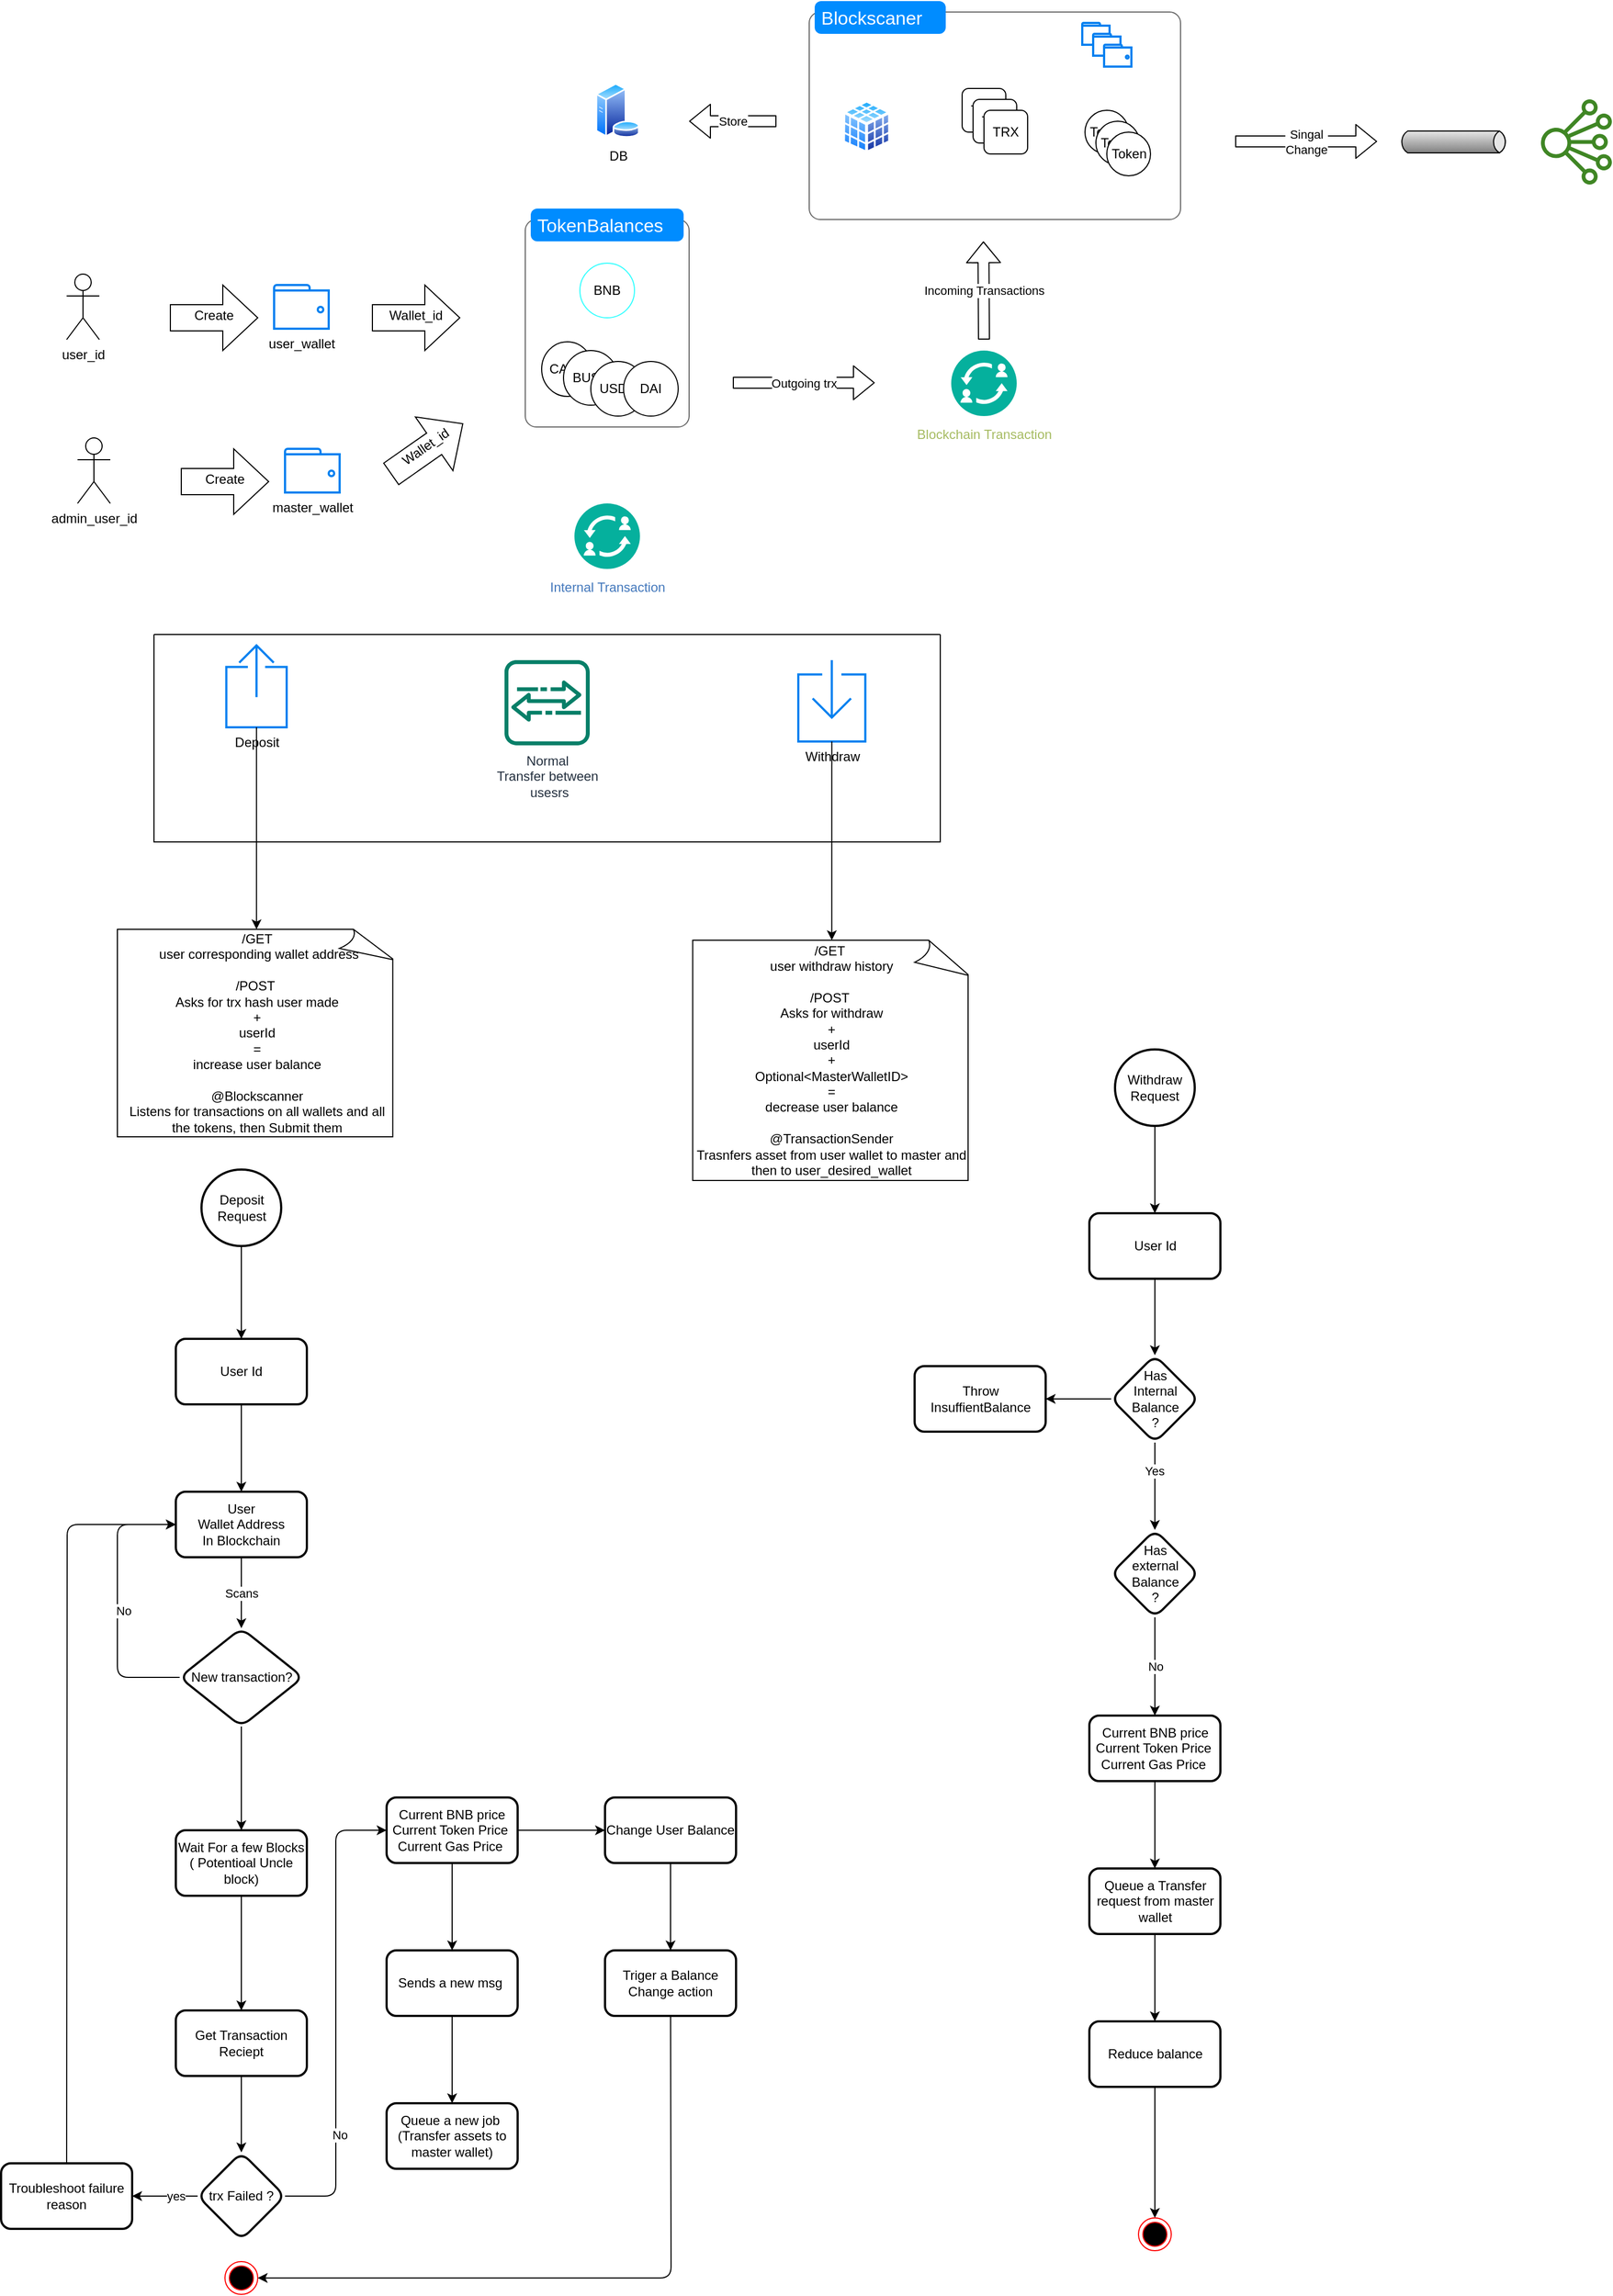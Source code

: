 <mxfile>
    <diagram id="o6TWDpoK3bL6y5wXZXeO" name="Page-1">
        <mxGraphModel dx="797" dy="530" grid="1" gridSize="10" guides="1" tooltips="1" connect="1" arrows="1" fold="1" page="1" pageScale="1" pageWidth="850" pageHeight="1100" math="0" shadow="0">
            <root>
                <mxCell id="0"/>
                <mxCell id="1" parent="0"/>
                <mxCell id="2" value="user_id&lt;br&gt;" style="shape=umlActor;verticalLabelPosition=bottom;verticalAlign=top;html=1;outlineConnect=0;" parent="1" vertex="1">
                    <mxGeometry x="110" y="250" width="30" height="60" as="geometry"/>
                </mxCell>
                <mxCell id="3" value="&lt;br&gt;Wallet_id&lt;br&gt;" style="shape=singleArrow;whiteSpace=wrap;html=1;arrowWidth=0.4;arrowSize=0.4;verticalAlign=top;" parent="1" vertex="1">
                    <mxGeometry x="390" y="260" width="80" height="60" as="geometry"/>
                </mxCell>
                <mxCell id="5" value="user_wallet" style="html=1;verticalLabelPosition=bottom;align=center;labelBackgroundColor=#ffffff;verticalAlign=top;strokeWidth=2;strokeColor=#0080F0;shadow=0;dashed=0;shape=mxgraph.ios7.icons.wallet;" parent="1" vertex="1">
                    <mxGeometry x="300" y="260" width="50" height="40" as="geometry"/>
                </mxCell>
                <mxCell id="6" value="DB" style="aspect=fixed;perimeter=ellipsePerimeter;html=1;align=center;shadow=0;dashed=0;spacingTop=3;image;image=img/lib/active_directory/database_server.svg;" parent="1" vertex="1">
                    <mxGeometry x="594" y="75" width="41" height="50" as="geometry"/>
                </mxCell>
                <mxCell id="7" value="" style="shape=mxgraph.mockup.containers.marginRect;rectMarginTop=10;strokeColor=#666666;strokeWidth=1;dashed=0;rounded=1;arcSize=5;recursiveResize=0;" parent="1" vertex="1">
                    <mxGeometry x="530" y="190" width="150" height="200" as="geometry"/>
                </mxCell>
                <mxCell id="17" value="CAKE" style="ellipse;whiteSpace=wrap;html=1;aspect=fixed;" parent="7" vertex="1">
                    <mxGeometry x="15" y="122" width="47" height="50" as="geometry"/>
                </mxCell>
                <mxCell id="8" value="TokenBalances" style="shape=rect;strokeColor=none;fillColor=#008cff;strokeWidth=1;dashed=0;rounded=1;arcSize=20;fontColor=#ffffff;fontSize=17;spacing=2;spacingTop=-2;align=left;autosize=1;spacingLeft=4;resizeWidth=0;resizeHeight=0;perimeter=none;" parent="7" vertex="1">
                    <mxGeometry x="5" width="140" height="30" as="geometry"/>
                </mxCell>
                <mxCell id="13" value="BNB" style="ellipse;whiteSpace=wrap;html=1;aspect=fixed;strokeColor=#33FFFF;" parent="7" vertex="1">
                    <mxGeometry x="50" y="50" width="50" height="50" as="geometry"/>
                </mxCell>
                <mxCell id="12" value="BUSD" style="ellipse;whiteSpace=wrap;html=1;aspect=fixed;" parent="7" vertex="1">
                    <mxGeometry x="35" y="130" width="50" height="50" as="geometry"/>
                </mxCell>
                <mxCell id="11" value="USDC" style="ellipse;whiteSpace=wrap;html=1;aspect=fixed;" parent="7" vertex="1">
                    <mxGeometry x="60" y="140" width="50" height="50" as="geometry"/>
                </mxCell>
                <mxCell id="16" value="DAI" style="ellipse;whiteSpace=wrap;html=1;aspect=fixed;strokeColor=#050505;" parent="7" vertex="1">
                    <mxGeometry x="90" y="140" width="50" height="50" as="geometry"/>
                </mxCell>
                <mxCell id="9" value="&lt;br&gt;Create" style="shape=singleArrow;whiteSpace=wrap;html=1;arrowWidth=0.4;arrowSize=0.4;verticalAlign=top;" parent="1" vertex="1">
                    <mxGeometry x="205" y="260" width="80" height="60" as="geometry"/>
                </mxCell>
                <mxCell id="14" value="Internal Transaction" style="aspect=fixed;perimeter=ellipsePerimeter;html=1;align=center;shadow=0;dashed=0;fontColor=#4277BB;labelBackgroundColor=#ffffff;fontSize=12;spacingTop=3;image;image=img/lib/ibm/blockchain/transaction_manager.svg;" parent="1" vertex="1">
                    <mxGeometry x="575" y="460" width="60" height="60" as="geometry"/>
                </mxCell>
                <mxCell id="15" value="Blockchain Transaction" style="aspect=fixed;perimeter=ellipsePerimeter;html=1;align=center;shadow=0;dashed=0;fontColor=#A6BB61;labelBackgroundColor=#ffffff;fontSize=12;spacingTop=3;image;image=img/lib/ibm/blockchain/transaction_manager.svg;" parent="1" vertex="1">
                    <mxGeometry x="920" y="320" width="60" height="60" as="geometry"/>
                </mxCell>
                <mxCell id="18" value="" style="shape=mxgraph.mockup.containers.marginRect;rectMarginTop=10;strokeColor=#666666;strokeWidth=1;dashed=0;rounded=1;arcSize=5;recursiveResize=0;" parent="1" vertex="1">
                    <mxGeometry x="790" width="340" height="200" as="geometry"/>
                </mxCell>
                <mxCell id="19" value="Blockscaner" style="shape=rect;strokeColor=none;fillColor=#008cff;strokeWidth=1;dashed=0;rounded=1;arcSize=20;fontColor=#ffffff;fontSize=17;spacing=2;spacingTop=-2;align=left;autosize=1;spacingLeft=4;resizeWidth=0;resizeHeight=0;perimeter=none;" parent="18" vertex="1">
                    <mxGeometry x="5" width="120" height="30" as="geometry"/>
                </mxCell>
                <mxCell id="21" value="" style="aspect=fixed;perimeter=ellipsePerimeter;html=1;align=center;shadow=0;dashed=0;spacingTop=3;image;image=img/lib/active_directory/database_cube.svg;strokeColor=#050505;" parent="18" vertex="1">
                    <mxGeometry x="30" y="90" width="45" height="50" as="geometry"/>
                </mxCell>
                <mxCell id="22" value="TRX" style="rounded=1;whiteSpace=wrap;html=1;" vertex="1" parent="18">
                    <mxGeometry x="140" y="80" width="40" height="40" as="geometry"/>
                </mxCell>
                <mxCell id="23" value="TRX" style="rounded=1;whiteSpace=wrap;html=1;" vertex="1" parent="18">
                    <mxGeometry x="150" y="90" width="40" height="40" as="geometry"/>
                </mxCell>
                <mxCell id="24" value="TRX" style="rounded=1;whiteSpace=wrap;html=1;" vertex="1" parent="18">
                    <mxGeometry x="160" y="100" width="40" height="40" as="geometry"/>
                </mxCell>
                <mxCell id="29" value="" style="html=1;verticalLabelPosition=bottom;align=center;labelBackgroundColor=#ffffff;verticalAlign=top;strokeWidth=2;strokeColor=#0080F0;shadow=0;dashed=0;shape=mxgraph.ios7.icons.wallet;" vertex="1" parent="18">
                    <mxGeometry x="250" y="20" width="25" height="20" as="geometry"/>
                </mxCell>
                <mxCell id="30" value="" style="html=1;verticalLabelPosition=bottom;align=center;labelBackgroundColor=#ffffff;verticalAlign=top;strokeWidth=2;strokeColor=#0080F0;shadow=0;dashed=0;shape=mxgraph.ios7.icons.wallet;" vertex="1" parent="18">
                    <mxGeometry x="260" y="30" width="25" height="20" as="geometry"/>
                </mxCell>
                <mxCell id="31" value="" style="html=1;verticalLabelPosition=bottom;align=center;labelBackgroundColor=#ffffff;verticalAlign=top;strokeWidth=2;strokeColor=#0080F0;shadow=0;dashed=0;shape=mxgraph.ios7.icons.wallet;" vertex="1" parent="18">
                    <mxGeometry x="270" y="40" width="25" height="20" as="geometry"/>
                </mxCell>
                <mxCell id="32" value="Token" style="ellipse;whiteSpace=wrap;html=1;aspect=fixed;" vertex="1" parent="18">
                    <mxGeometry x="252.5" y="100" width="40" height="40" as="geometry"/>
                </mxCell>
                <mxCell id="33" value="Token" style="ellipse;whiteSpace=wrap;html=1;aspect=fixed;" vertex="1" parent="18">
                    <mxGeometry x="262.5" y="110" width="40" height="40" as="geometry"/>
                </mxCell>
                <mxCell id="34" value="Token" style="ellipse;whiteSpace=wrap;html=1;aspect=fixed;" vertex="1" parent="18">
                    <mxGeometry x="272.5" y="120" width="40" height="40" as="geometry"/>
                </mxCell>
                <mxCell id="35" value="Incoming Transactions&lt;br&gt;" style="shape=flexArrow;endArrow=classic;html=1;" edge="1" parent="1">
                    <mxGeometry width="50" height="50" relative="1" as="geometry">
                        <mxPoint x="950" y="310" as="sourcePoint"/>
                        <mxPoint x="949.5" y="220" as="targetPoint"/>
                    </mxGeometry>
                </mxCell>
                <mxCell id="37" value="Store" style="shape=flexArrow;endArrow=classic;html=1;" edge="1" parent="1">
                    <mxGeometry width="50" height="50" relative="1" as="geometry">
                        <mxPoint x="760" y="110" as="sourcePoint"/>
                        <mxPoint x="680" y="110" as="targetPoint"/>
                    </mxGeometry>
                </mxCell>
                <mxCell id="38" value="Outgoing trx&lt;br&gt;" style="shape=flexArrow;endArrow=classic;html=1;" edge="1" parent="1">
                    <mxGeometry width="50" height="50" relative="1" as="geometry">
                        <mxPoint x="720" y="349.5" as="sourcePoint"/>
                        <mxPoint x="850" y="349.5" as="targetPoint"/>
                    </mxGeometry>
                </mxCell>
                <mxCell id="39" value="" style="sketch=0;outlineConnect=0;fontColor=#232F3E;gradientColor=none;fillColor=#3F8624;strokeColor=none;dashed=0;verticalLabelPosition=bottom;verticalAlign=top;align=center;html=1;fontSize=12;fontStyle=0;aspect=fixed;pointerEvents=1;shape=mxgraph.aws4.iot_analytics_channel;rotation=-180;" vertex="1" parent="1">
                    <mxGeometry x="1460" y="90" width="65" height="78" as="geometry"/>
                </mxCell>
                <mxCell id="40" value="Singal &lt;br&gt;Change" style="shape=flexArrow;endArrow=classic;html=1;" edge="1" parent="1">
                    <mxGeometry width="50" height="50" relative="1" as="geometry">
                        <mxPoint x="1180" y="128.5" as="sourcePoint"/>
                        <mxPoint x="1310" y="128.5" as="targetPoint"/>
                    </mxGeometry>
                </mxCell>
                <mxCell id="41" value="" style="strokeWidth=1;outlineConnect=0;dashed=0;align=center;html=1;fontSize=8;shape=mxgraph.eip.messageChannel;verticalLabelPosition=bottom;labelBackgroundColor=#ffffff;verticalAlign=top;" vertex="1" parent="1">
                    <mxGeometry x="1330" y="119" width="100" height="20" as="geometry"/>
                </mxCell>
                <mxCell id="50" value="admin_user_id" style="shape=umlActor;verticalLabelPosition=bottom;verticalAlign=top;html=1;outlineConnect=0;" vertex="1" parent="1">
                    <mxGeometry x="120" y="400" width="30" height="60" as="geometry"/>
                </mxCell>
                <mxCell id="51" value="&lt;br&gt;Wallet_id&lt;br&gt;" style="shape=singleArrow;whiteSpace=wrap;html=1;arrowWidth=0.4;arrowSize=0.4;verticalAlign=top;rotation=-35;" vertex="1" parent="1">
                    <mxGeometry x="400" y="380" width="80" height="60" as="geometry"/>
                </mxCell>
                <mxCell id="52" value="master_wallet" style="html=1;verticalLabelPosition=bottom;align=center;labelBackgroundColor=#ffffff;verticalAlign=top;strokeWidth=2;strokeColor=#0080F0;shadow=0;dashed=0;shape=mxgraph.ios7.icons.wallet;" vertex="1" parent="1">
                    <mxGeometry x="310" y="410" width="50" height="40" as="geometry"/>
                </mxCell>
                <mxCell id="53" value="&lt;br&gt;Create" style="shape=singleArrow;whiteSpace=wrap;html=1;arrowWidth=0.4;arrowSize=0.4;verticalAlign=top;" vertex="1" parent="1">
                    <mxGeometry x="215" y="410" width="80" height="60" as="geometry"/>
                </mxCell>
                <mxCell id="57" value="" style="swimlane;startSize=0;" vertex="1" parent="1">
                    <mxGeometry x="190" y="580" width="720" height="190" as="geometry"/>
                </mxCell>
                <mxCell id="58" value="Deposit" style="html=1;verticalLabelPosition=bottom;align=center;labelBackgroundColor=#ffffff;verticalAlign=top;strokeWidth=2;strokeColor=#0080F0;shadow=0;dashed=0;shape=mxgraph.ios7.icons.share;" vertex="1" parent="57">
                    <mxGeometry x="66.24" y="10" width="55.26" height="75" as="geometry"/>
                </mxCell>
                <mxCell id="100" value="Withdraw" style="html=1;verticalLabelPosition=bottom;align=center;labelBackgroundColor=#ffffff;verticalAlign=top;strokeWidth=2;strokeColor=#0080F0;shadow=0;dashed=0;shape=mxgraph.ios7.icons.down;" vertex="1" parent="57">
                    <mxGeometry x="590" y="23.5" width="61.35" height="74.5" as="geometry"/>
                </mxCell>
                <mxCell id="54" value="Normal&lt;br&gt;Transfer between&lt;br&gt;&amp;nbsp;usesrs" style="sketch=0;outlineConnect=0;fontColor=#232F3E;gradientColor=none;fillColor=#067F68;strokeColor=none;dashed=0;verticalLabelPosition=bottom;verticalAlign=top;align=center;html=1;fontSize=12;fontStyle=0;aspect=fixed;shape=mxgraph.aws4.agent2;" vertex="1" parent="57">
                    <mxGeometry x="321" y="23.5" width="78" height="78" as="geometry"/>
                </mxCell>
                <mxCell id="59" style="edgeStyle=none;html=1;entryX=0.5;entryY=0;entryDx=0;entryDy=0;entryPerimeter=0;" edge="1" parent="1" source="58" target="60">
                    <mxGeometry relative="1" as="geometry">
                        <mxPoint x="537.37" y="850" as="targetPoint"/>
                    </mxGeometry>
                </mxCell>
                <mxCell id="60" value="/GET&lt;br&gt;&amp;nbsp;user corresponding wallet address&lt;br&gt;&lt;br&gt;/POST&amp;nbsp;&lt;br&gt;Asks for trx hash user made&lt;br&gt;+&lt;br&gt;userId&lt;br&gt;=&lt;br&gt;increase user balance&lt;br&gt;&lt;br&gt;@Blockscanner&lt;br&gt;Listens for transactions on all wallets and all the tokens, then Submit them" style="whiteSpace=wrap;html=1;shape=mxgraph.basic.document" vertex="1" parent="1">
                    <mxGeometry x="156.5" y="850" width="254.74" height="190" as="geometry"/>
                </mxCell>
                <mxCell id="63" value="" style="edgeStyle=none;html=1;" edge="1" parent="1" source="61" target="62">
                    <mxGeometry relative="1" as="geometry"/>
                </mxCell>
                <mxCell id="61" value="Deposit&lt;br&gt;Request" style="strokeWidth=2;html=1;shape=mxgraph.flowchart.start_2;whiteSpace=wrap;" vertex="1" parent="1">
                    <mxGeometry x="233.5" y="1070" width="73" height="70" as="geometry"/>
                </mxCell>
                <mxCell id="65" value="" style="edgeStyle=none;html=1;" edge="1" parent="1" source="62" target="64">
                    <mxGeometry relative="1" as="geometry"/>
                </mxCell>
                <mxCell id="62" value="User Id" style="rounded=1;whiteSpace=wrap;html=1;strokeWidth=2;" vertex="1" parent="1">
                    <mxGeometry x="210" y="1225" width="120" height="60" as="geometry"/>
                </mxCell>
                <mxCell id="67" value="Scans" style="edgeStyle=none;html=1;" edge="1" parent="1" source="64" target="66">
                    <mxGeometry relative="1" as="geometry"/>
                </mxCell>
                <mxCell id="64" value="User &lt;br&gt;Wallet Address&lt;br&gt;In Blockchain" style="rounded=1;whiteSpace=wrap;html=1;strokeWidth=2;" vertex="1" parent="1">
                    <mxGeometry x="210" y="1365" width="120" height="60" as="geometry"/>
                </mxCell>
                <mxCell id="68" style="edgeStyle=none;html=1;entryX=0;entryY=0.5;entryDx=0;entryDy=0;" edge="1" parent="1" source="66" target="64">
                    <mxGeometry relative="1" as="geometry">
                        <Array as="points">
                            <mxPoint x="156.5" y="1535"/>
                            <mxPoint x="156.5" y="1395"/>
                        </Array>
                    </mxGeometry>
                </mxCell>
                <mxCell id="69" value="No" style="edgeLabel;html=1;align=center;verticalAlign=middle;resizable=0;points=[];" vertex="1" connectable="0" parent="68">
                    <mxGeometry x="-0.059" y="-5" relative="1" as="geometry">
                        <mxPoint as="offset"/>
                    </mxGeometry>
                </mxCell>
                <mxCell id="80" value="" style="edgeStyle=none;html=1;" edge="1" parent="1" source="66" target="79">
                    <mxGeometry relative="1" as="geometry"/>
                </mxCell>
                <mxCell id="66" value="New transaction?" style="rhombus;whiteSpace=wrap;html=1;rounded=1;strokeWidth=2;" vertex="1" parent="1">
                    <mxGeometry x="213.5" y="1490" width="113" height="90" as="geometry"/>
                </mxCell>
                <mxCell id="83" value="" style="edgeStyle=none;html=1;" edge="1" parent="1" source="70" target="82">
                    <mxGeometry relative="1" as="geometry"/>
                </mxCell>
                <mxCell id="70" value="Get Transaction Reciept" style="whiteSpace=wrap;html=1;rounded=1;strokeWidth=2;" vertex="1" parent="1">
                    <mxGeometry x="210" y="1840" width="120" height="60" as="geometry"/>
                </mxCell>
                <mxCell id="75" value="" style="edgeStyle=none;html=1;" edge="1" parent="1" source="72" target="74">
                    <mxGeometry relative="1" as="geometry"/>
                </mxCell>
                <mxCell id="92" value="" style="edgeStyle=none;html=1;" edge="1" parent="1" source="72" target="91">
                    <mxGeometry relative="1" as="geometry"/>
                </mxCell>
                <mxCell id="72" value="Current BNB price&lt;br&gt;Current Token Price&amp;nbsp;&lt;br&gt;Current Gas Price&amp;nbsp;" style="whiteSpace=wrap;html=1;rounded=1;strokeWidth=2;" vertex="1" parent="1">
                    <mxGeometry x="403" y="1645" width="120" height="60" as="geometry"/>
                </mxCell>
                <mxCell id="77" value="" style="edgeStyle=none;html=1;" edge="1" parent="1" source="74" target="76">
                    <mxGeometry relative="1" as="geometry"/>
                </mxCell>
                <mxCell id="74" value="Sends a new msg&amp;nbsp;" style="whiteSpace=wrap;html=1;rounded=1;strokeWidth=2;" vertex="1" parent="1">
                    <mxGeometry x="403" y="1785" width="120" height="60" as="geometry"/>
                </mxCell>
                <mxCell id="76" value="Queue a new job&amp;nbsp;&lt;br&gt;(Transfer assets to master wallet)" style="whiteSpace=wrap;html=1;rounded=1;strokeWidth=2;" vertex="1" parent="1">
                    <mxGeometry x="403" y="1925" width="120" height="60" as="geometry"/>
                </mxCell>
                <mxCell id="81" style="edgeStyle=none;html=1;entryX=0.5;entryY=0;entryDx=0;entryDy=0;" edge="1" parent="1" source="79" target="70">
                    <mxGeometry relative="1" as="geometry"/>
                </mxCell>
                <mxCell id="79" value="Wait For a few Blocks&lt;br&gt;( Potentioal Uncle block)" style="whiteSpace=wrap;html=1;rounded=1;strokeWidth=2;" vertex="1" parent="1">
                    <mxGeometry x="210" y="1675" width="120" height="60" as="geometry"/>
                </mxCell>
                <mxCell id="84" style="edgeStyle=none;html=1;entryX=0;entryY=0.5;entryDx=0;entryDy=0;" edge="1" parent="1" source="82" target="72">
                    <mxGeometry relative="1" as="geometry">
                        <Array as="points">
                            <mxPoint x="356.5" y="2010"/>
                            <mxPoint x="356.5" y="1675"/>
                        </Array>
                    </mxGeometry>
                </mxCell>
                <mxCell id="85" value="No" style="edgeLabel;html=1;align=center;verticalAlign=middle;resizable=0;points=[];" vertex="1" connectable="0" parent="84">
                    <mxGeometry x="-0.519" y="-3" relative="1" as="geometry">
                        <mxPoint as="offset"/>
                    </mxGeometry>
                </mxCell>
                <mxCell id="88" value="" style="edgeStyle=none;html=1;" edge="1" parent="1" source="82" target="87">
                    <mxGeometry relative="1" as="geometry"/>
                </mxCell>
                <mxCell id="90" value="yes" style="edgeLabel;html=1;align=center;verticalAlign=middle;resizable=0;points=[];" vertex="1" connectable="0" parent="88">
                    <mxGeometry x="-0.322" relative="1" as="geometry">
                        <mxPoint as="offset"/>
                    </mxGeometry>
                </mxCell>
                <mxCell id="82" value="trx Failed ?" style="rhombus;whiteSpace=wrap;html=1;rounded=1;strokeWidth=2;" vertex="1" parent="1">
                    <mxGeometry x="230" y="1970" width="80" height="80" as="geometry"/>
                </mxCell>
                <mxCell id="89" style="edgeStyle=none;html=1;entryX=0;entryY=0.5;entryDx=0;entryDy=0;" edge="1" parent="1" source="87" target="64">
                    <mxGeometry relative="1" as="geometry">
                        <Array as="points">
                            <mxPoint x="110.5" y="1395"/>
                        </Array>
                    </mxGeometry>
                </mxCell>
                <mxCell id="87" value="Troubleshoot failure reason" style="whiteSpace=wrap;html=1;rounded=1;strokeWidth=2;" vertex="1" parent="1">
                    <mxGeometry x="50" y="1980" width="120" height="60" as="geometry"/>
                </mxCell>
                <mxCell id="94" value="" style="edgeStyle=none;html=1;" edge="1" parent="1" source="91" target="93">
                    <mxGeometry relative="1" as="geometry"/>
                </mxCell>
                <mxCell id="91" value="Change User Balance" style="whiteSpace=wrap;html=1;rounded=1;strokeWidth=2;" vertex="1" parent="1">
                    <mxGeometry x="603" y="1645" width="120" height="60" as="geometry"/>
                </mxCell>
                <mxCell id="99" style="edgeStyle=none;html=1;entryX=1;entryY=0.5;entryDx=0;entryDy=0;" edge="1" parent="1" source="93" target="96">
                    <mxGeometry relative="1" as="geometry">
                        <Array as="points">
                            <mxPoint x="663.5" y="2085"/>
                        </Array>
                    </mxGeometry>
                </mxCell>
                <mxCell id="93" value="Triger a Balance Change action" style="whiteSpace=wrap;html=1;rounded=1;strokeWidth=2;" vertex="1" parent="1">
                    <mxGeometry x="603" y="1785" width="120" height="60" as="geometry"/>
                </mxCell>
                <mxCell id="96" value="" style="ellipse;html=1;shape=endState;fillColor=#000000;strokeColor=#ff0000;" vertex="1" parent="1">
                    <mxGeometry x="255" y="2070" width="30" height="30" as="geometry"/>
                </mxCell>
                <mxCell id="101" value="/GET&amp;nbsp;&lt;br&gt;user withdraw history&lt;br&gt;&lt;br&gt;/POST&amp;nbsp;&lt;br&gt;Asks for withdraw&lt;br&gt;+&lt;br&gt;userId&lt;br&gt;+ &lt;br&gt;Optional&amp;lt;MasterWalletID&amp;gt;&lt;br&gt;=&lt;br&gt;decrease user balance&lt;br&gt;&lt;br&gt;@TransactionSender&lt;br&gt;Trasnfers asset from user wallet to master and then to user_desired_wallet" style="whiteSpace=wrap;html=1;shape=mxgraph.basic.document" vertex="1" parent="1">
                    <mxGeometry x="683.3" y="860" width="254.74" height="220" as="geometry"/>
                </mxCell>
                <mxCell id="102" style="edgeStyle=none;html=1;entryX=0.5;entryY=0;entryDx=0;entryDy=0;entryPerimeter=0;" edge="1" parent="1" source="100" target="101">
                    <mxGeometry relative="1" as="geometry"/>
                </mxCell>
                <mxCell id="105" value="" style="edgeStyle=none;html=1;entryX=0.5;entryY=0;entryDx=0;entryDy=0;" edge="1" parent="1" source="103" target="106">
                    <mxGeometry relative="1" as="geometry">
                        <mxPoint x="1107" y="1070" as="targetPoint"/>
                    </mxGeometry>
                </mxCell>
                <mxCell id="103" value="Withdraw&lt;br&gt;Request" style="strokeWidth=2;html=1;shape=mxgraph.flowchart.start_2;whiteSpace=wrap;" vertex="1" parent="1">
                    <mxGeometry x="1070" y="960" width="73" height="70" as="geometry"/>
                </mxCell>
                <mxCell id="110" value="" style="edgeStyle=none;html=1;" edge="1" parent="1" source="106" target="109">
                    <mxGeometry relative="1" as="geometry"/>
                </mxCell>
                <mxCell id="106" value="User Id" style="rounded=1;whiteSpace=wrap;html=1;strokeWidth=2;" vertex="1" parent="1">
                    <mxGeometry x="1046.5" y="1110" width="120" height="60" as="geometry"/>
                </mxCell>
                <mxCell id="112" value="" style="edgeStyle=none;html=1;" edge="1" parent="1" source="109" target="111">
                    <mxGeometry relative="1" as="geometry"/>
                </mxCell>
                <mxCell id="116" value="" style="edgeStyle=none;html=1;" edge="1" parent="1" source="109" target="115">
                    <mxGeometry relative="1" as="geometry"/>
                </mxCell>
                <mxCell id="119" value="Yes" style="edgeLabel;html=1;align=center;verticalAlign=middle;resizable=0;points=[];" vertex="1" connectable="0" parent="116">
                    <mxGeometry x="-0.355" y="-1" relative="1" as="geometry">
                        <mxPoint as="offset"/>
                    </mxGeometry>
                </mxCell>
                <mxCell id="109" value="Has&lt;br&gt;Internal&lt;br&gt;Balance&lt;br&gt;?" style="rhombus;whiteSpace=wrap;html=1;rounded=1;strokeWidth=2;" vertex="1" parent="1">
                    <mxGeometry x="1066.5" y="1240" width="80" height="80" as="geometry"/>
                </mxCell>
                <mxCell id="111" value="Throw InsuffientBalance" style="whiteSpace=wrap;html=1;rounded=1;strokeWidth=2;" vertex="1" parent="1">
                    <mxGeometry x="886.5" y="1250" width="120" height="60" as="geometry"/>
                </mxCell>
                <mxCell id="118" value="No" style="edgeStyle=none;html=1;" edge="1" parent="1" source="115" target="117">
                    <mxGeometry relative="1" as="geometry"/>
                </mxCell>
                <mxCell id="115" value="Has&lt;br&gt;external&lt;br&gt;Balance&lt;br&gt;?" style="rhombus;whiteSpace=wrap;html=1;rounded=1;strokeWidth=2;" vertex="1" parent="1">
                    <mxGeometry x="1066.5" y="1400" width="80" height="80" as="geometry"/>
                </mxCell>
                <mxCell id="121" value="" style="edgeStyle=none;html=1;" edge="1" parent="1" source="117" target="120">
                    <mxGeometry relative="1" as="geometry"/>
                </mxCell>
                <mxCell id="117" value="Current BNB price&lt;br&gt;Current Token Price&amp;nbsp;&lt;br&gt;Current Gas Price&amp;nbsp;" style="whiteSpace=wrap;html=1;rounded=1;strokeWidth=2;" vertex="1" parent="1">
                    <mxGeometry x="1046.5" y="1570" width="120" height="60" as="geometry"/>
                </mxCell>
                <mxCell id="123" value="" style="edgeStyle=none;html=1;" edge="1" parent="1" source="120" target="122">
                    <mxGeometry relative="1" as="geometry"/>
                </mxCell>
                <mxCell id="120" value="Queue a Transfer request from master wallet" style="whiteSpace=wrap;html=1;rounded=1;strokeWidth=2;" vertex="1" parent="1">
                    <mxGeometry x="1046.5" y="1710" width="120" height="60" as="geometry"/>
                </mxCell>
                <mxCell id="125" style="edgeStyle=none;html=1;entryX=0.5;entryY=0;entryDx=0;entryDy=0;" edge="1" parent="1" source="122" target="124">
                    <mxGeometry relative="1" as="geometry"/>
                </mxCell>
                <mxCell id="122" value="Reduce balance" style="whiteSpace=wrap;html=1;rounded=1;strokeWidth=2;" vertex="1" parent="1">
                    <mxGeometry x="1046.5" y="1850" width="120" height="60" as="geometry"/>
                </mxCell>
                <mxCell id="124" value="" style="ellipse;html=1;shape=endState;fillColor=#000000;strokeColor=#ff0000;" vertex="1" parent="1">
                    <mxGeometry x="1091.5" y="2030" width="30" height="30" as="geometry"/>
                </mxCell>
            </root>
        </mxGraphModel>
    </diagram>
</mxfile>